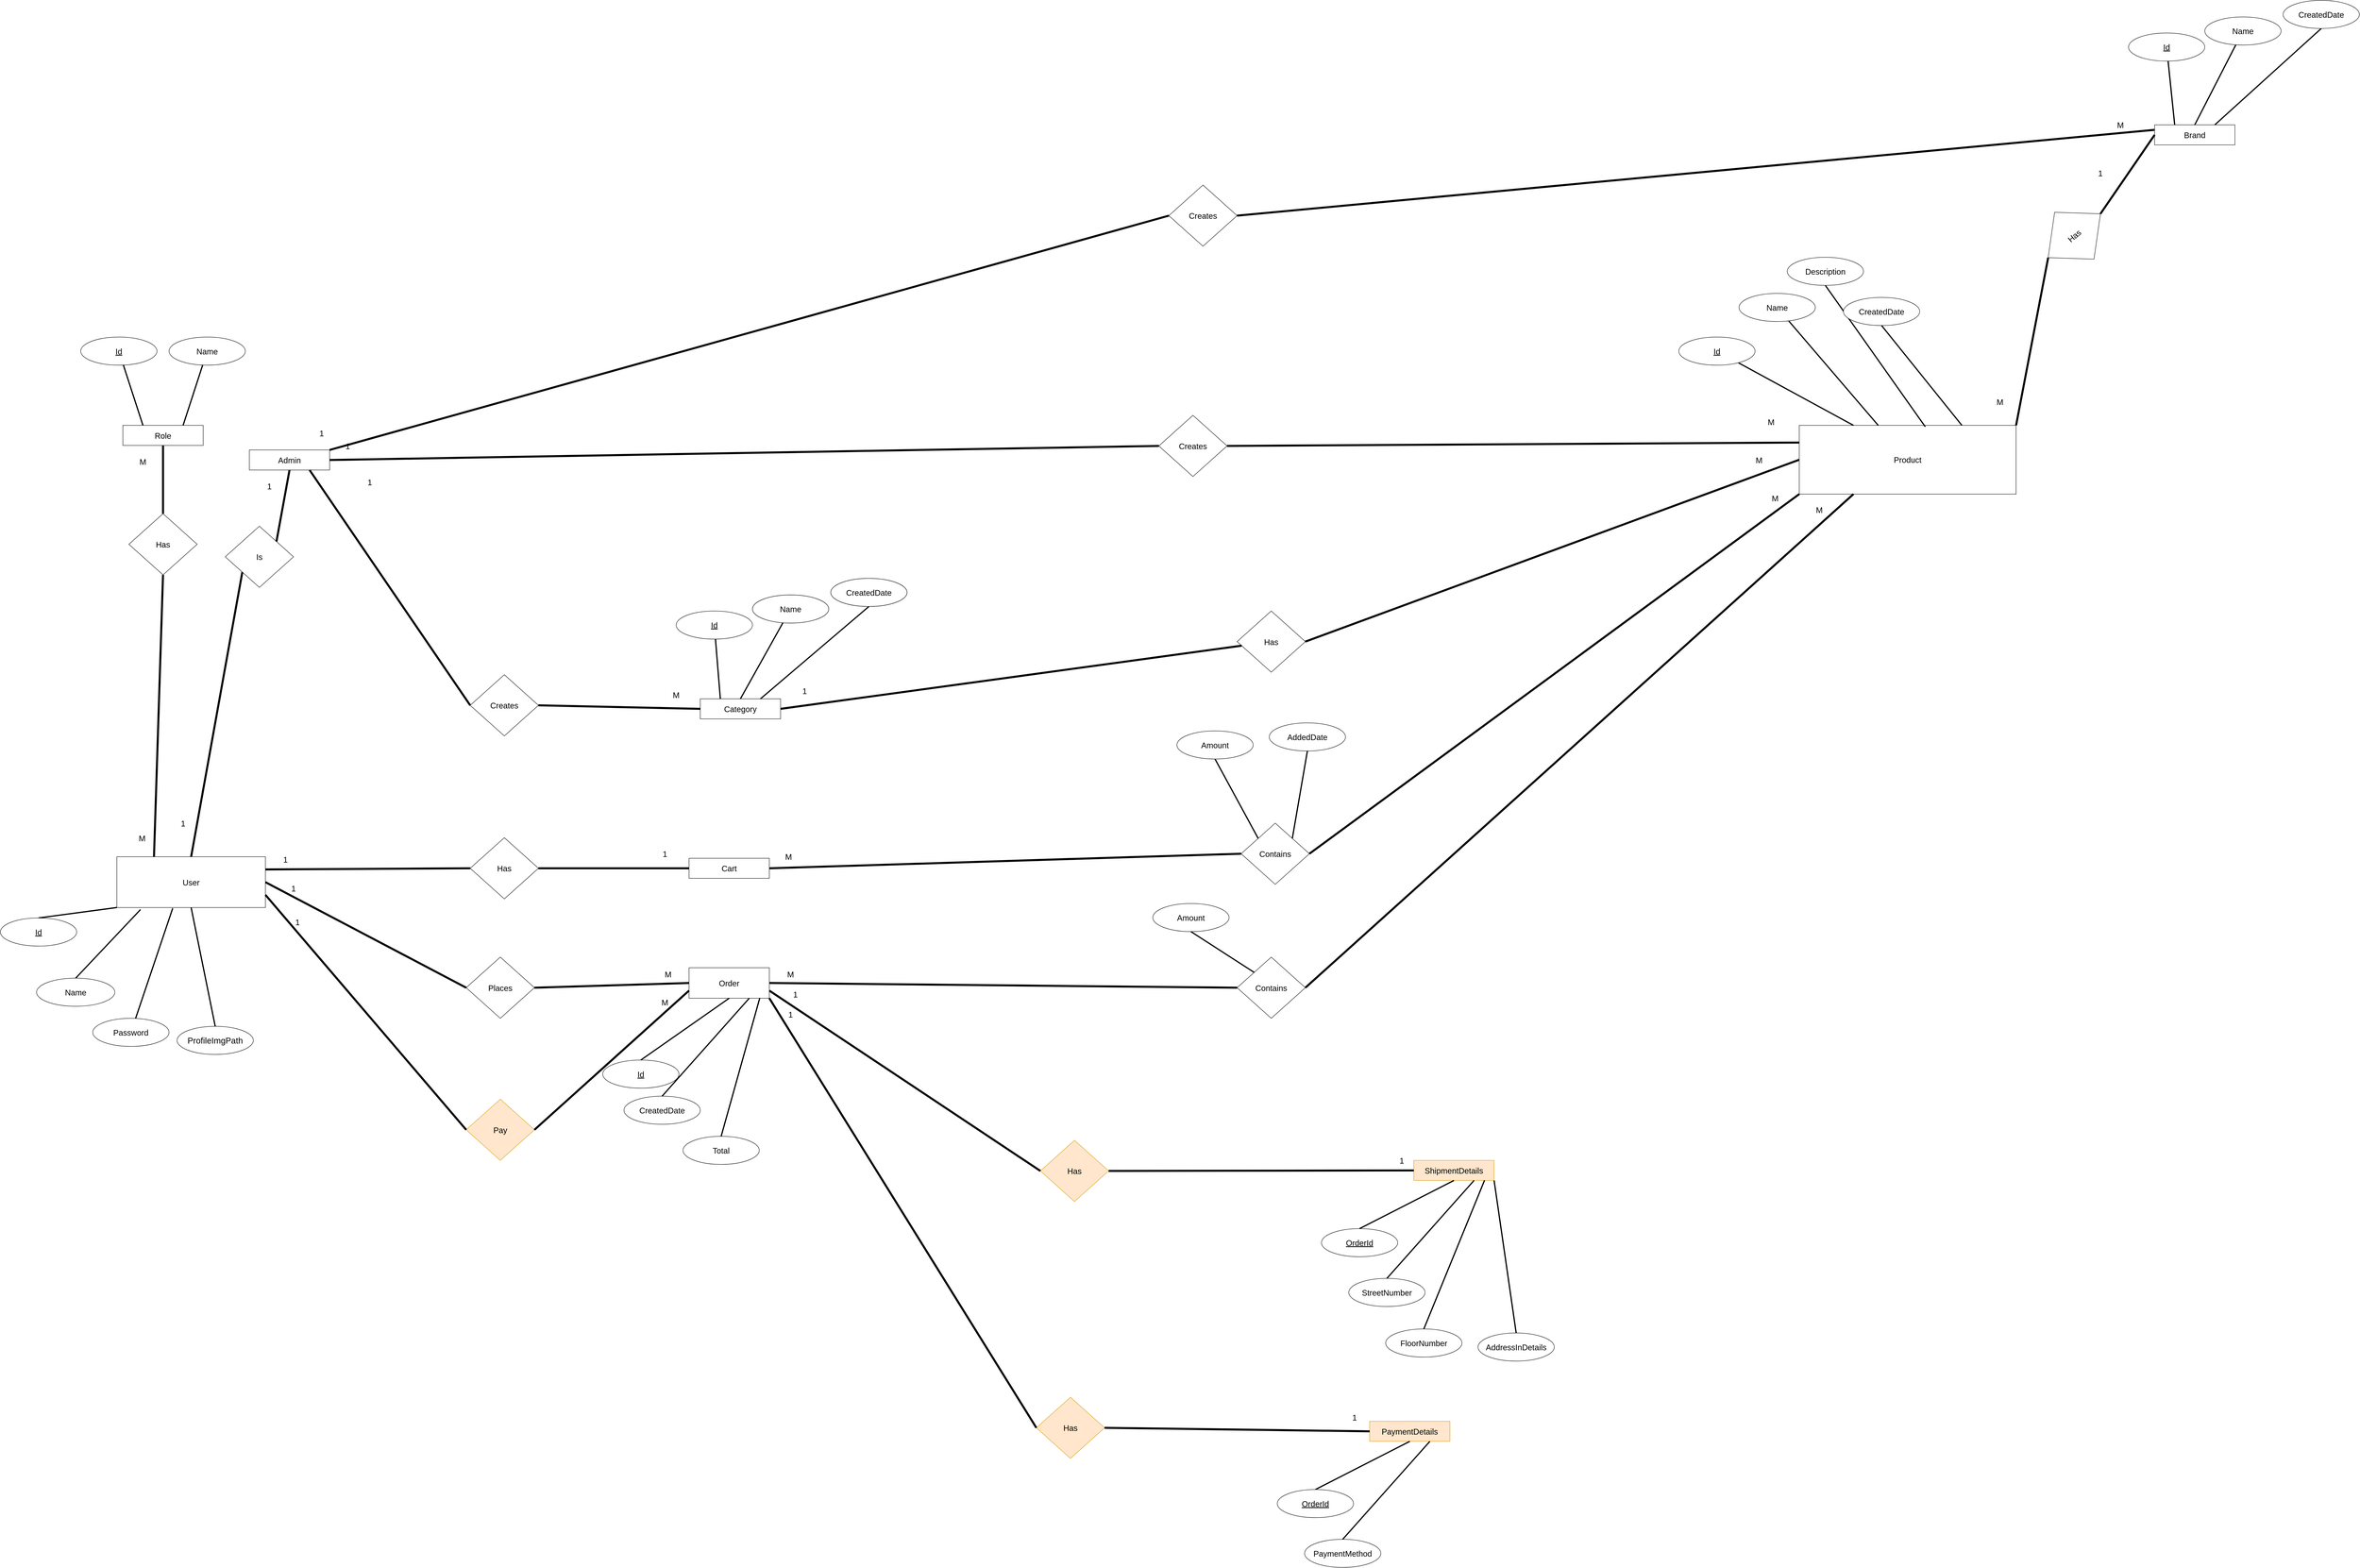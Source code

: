 <mxfile version="13.9.9" type="device"><diagram id="UDBkBqrjmUIgVcKz_B-Y" name="Page-1"><mxGraphModel dx="6820" dy="5120" grid="1" gridSize="10" guides="1" tooltips="1" connect="1" arrows="1" fold="1" page="1" pageScale="1" pageWidth="850" pageHeight="1100" math="0" shadow="0"><root><mxCell id="0"/><mxCell id="1" parent="0"/><mxCell id="irc_2cQkjBMFghlTRy_R-145" style="edgeStyle=none;rounded=0;orthogonalLoop=1;jettySize=auto;html=1;exitX=0;exitY=1;exitDx=0;exitDy=0;entryX=0.5;entryY=0;entryDx=0;entryDy=0;endArrow=none;endFill=0;strokeWidth=3;fontSize=9;" parent="1" source="irc_2cQkjBMFghlTRy_R-1" target="irc_2cQkjBMFghlTRy_R-132" edge="1"><mxGeometry relative="1" as="geometry"/></mxCell><mxCell id="irc_2cQkjBMFghlTRy_R-1" value="&lt;font style=&quot;font-size: 20px&quot;&gt;User&lt;/font&gt;" style="rounded=0;whiteSpace=wrap;html=1;" parent="1" vertex="1"><mxGeometry x="-1000" y="573.5" width="370" height="126.5" as="geometry"/></mxCell><mxCell id="irc_2cQkjBMFghlTRy_R-46" style="edgeStyle=none;rounded=0;orthogonalLoop=1;jettySize=auto;html=1;entryX=0.5;entryY=0;entryDx=0;entryDy=0;endArrow=none;endFill=0;strokeWidth=5;" parent="1" source="irc_2cQkjBMFghlTRy_R-12" target="irc_2cQkjBMFghlTRy_R-45" edge="1"><mxGeometry relative="1" as="geometry"/></mxCell><mxCell id="irc_2cQkjBMFghlTRy_R-12" value="&lt;font style=&quot;font-size: 20px&quot;&gt;Role&lt;/font&gt;" style="rounded=0;whiteSpace=wrap;html=1;" parent="1" vertex="1"><mxGeometry x="-985" y="-501.25" width="200" height="50" as="geometry"/></mxCell><mxCell id="irc_2cQkjBMFghlTRy_R-47" style="edgeStyle=none;rounded=0;orthogonalLoop=1;jettySize=auto;html=1;exitX=0.5;exitY=1;exitDx=0;exitDy=0;entryX=0.25;entryY=0;entryDx=0;entryDy=0;endArrow=none;endFill=0;strokeWidth=5;" parent="1" source="irc_2cQkjBMFghlTRy_R-45" target="irc_2cQkjBMFghlTRy_R-1" edge="1"><mxGeometry relative="1" as="geometry"><mxPoint x="-887" y="-127.5" as="sourcePoint"/></mxGeometry></mxCell><mxCell id="irc_2cQkjBMFghlTRy_R-45" value="&lt;font style=&quot;font-size: 20px&quot;&gt;Has&lt;/font&gt;" style="rhombus;whiteSpace=wrap;html=1;" parent="1" vertex="1"><mxGeometry x="-970" y="-281.25" width="170" height="152.5" as="geometry"/></mxCell><mxCell id="irc_2cQkjBMFghlTRy_R-50" value="&lt;font style=&quot;font-size: 20px&quot;&gt;M&lt;/font&gt;" style="text;html=1;strokeColor=none;fillColor=none;align=center;verticalAlign=middle;whiteSpace=wrap;rounded=0;" parent="1" vertex="1"><mxGeometry x="-957" y="517" width="40" height="20" as="geometry"/></mxCell><mxCell id="irc_2cQkjBMFghlTRy_R-51" value="&lt;font style=&quot;font-size: 20px&quot;&gt;M&lt;/font&gt;" style="text;html=1;strokeColor=none;fillColor=none;align=center;verticalAlign=middle;whiteSpace=wrap;rounded=0;" parent="1" vertex="1"><mxGeometry x="-955" y="-421.25" width="40" height="20" as="geometry"/></mxCell><mxCell id="irc_2cQkjBMFghlTRy_R-94" style="edgeStyle=none;rounded=0;orthogonalLoop=1;jettySize=auto;html=1;exitX=0;exitY=1;exitDx=0;exitDy=0;entryX=1;entryY=0;entryDx=0;entryDy=0;endArrow=none;endFill=0;strokeWidth=3;fontSize=9;" parent="1" edge="1"><mxGeometry relative="1" as="geometry"><mxPoint x="-255.5" y="-291.625" as="targetPoint"/></mxGeometry></mxCell><mxCell id="irc_2cQkjBMFghlTRy_R-114" style="edgeStyle=none;rounded=0;orthogonalLoop=1;jettySize=auto;html=1;entryX=0.25;entryY=0;entryDx=0;entryDy=0;endArrow=none;endFill=0;strokeWidth=3;fontSize=9;" parent="1" edge="1"><mxGeometry relative="1" as="geometry"><mxPoint x="1017.333" y="-450.011" as="sourcePoint"/></mxGeometry></mxCell><mxCell id="irc_2cQkjBMFghlTRy_R-131" style="edgeStyle=none;rounded=0;orthogonalLoop=1;jettySize=auto;html=1;entryX=0.25;entryY=0;entryDx=0;entryDy=0;endArrow=none;endFill=0;strokeWidth=3;fontSize=9;" parent="1" source="irc_2cQkjBMFghlTRy_R-127" target="irc_2cQkjBMFghlTRy_R-12" edge="1"><mxGeometry relative="1" as="geometry"/></mxCell><mxCell id="irc_2cQkjBMFghlTRy_R-127" value="&lt;font style=&quot;font-size: 20px&quot;&gt;&lt;u&gt;Id&lt;/u&gt;&lt;/font&gt;" style="ellipse;whiteSpace=wrap;html=1;" parent="1" vertex="1"><mxGeometry x="-1090" y="-721.25" width="190" height="70" as="geometry"/></mxCell><mxCell id="irc_2cQkjBMFghlTRy_R-129" style="edgeStyle=none;rounded=0;orthogonalLoop=1;jettySize=auto;html=1;entryX=0.75;entryY=0;entryDx=0;entryDy=0;endArrow=none;endFill=0;strokeWidth=3;fontSize=9;" parent="1" source="irc_2cQkjBMFghlTRy_R-128" target="irc_2cQkjBMFghlTRy_R-12" edge="1"><mxGeometry relative="1" as="geometry"/></mxCell><mxCell id="irc_2cQkjBMFghlTRy_R-128" value="&lt;font style=&quot;font-size: 20px&quot;&gt;Name&lt;/font&gt;" style="ellipse;whiteSpace=wrap;html=1;" parent="1" vertex="1"><mxGeometry x="-870" y="-721.25" width="190" height="70" as="geometry"/></mxCell><mxCell id="irc_2cQkjBMFghlTRy_R-132" value="&lt;font style=&quot;font-size: 20px&quot;&gt;&lt;u&gt;Id&lt;/u&gt;&lt;/font&gt;" style="ellipse;whiteSpace=wrap;html=1;" parent="1" vertex="1"><mxGeometry x="-1290" y="726" width="190" height="70" as="geometry"/></mxCell><mxCell id="irc_2cQkjBMFghlTRy_R-147" style="edgeStyle=none;rounded=0;orthogonalLoop=1;jettySize=auto;html=1;exitX=0.5;exitY=0;exitDx=0;exitDy=0;entryX=0.159;entryY=1.041;entryDx=0;entryDy=0;entryPerimeter=0;endArrow=none;endFill=0;strokeWidth=3;fontSize=9;" parent="1" source="irc_2cQkjBMFghlTRy_R-134" target="irc_2cQkjBMFghlTRy_R-1" edge="1"><mxGeometry relative="1" as="geometry"/></mxCell><mxCell id="irc_2cQkjBMFghlTRy_R-134" value="&lt;font style=&quot;font-size: 20px&quot;&gt;Name&lt;/font&gt;" style="ellipse;whiteSpace=wrap;html=1;" parent="1" vertex="1"><mxGeometry x="-1200" y="876" width="195" height="70" as="geometry"/></mxCell><mxCell id="irc_2cQkjBMFghlTRy_R-148" style="edgeStyle=none;rounded=0;orthogonalLoop=1;jettySize=auto;html=1;entryX=0.376;entryY=1.015;entryDx=0;entryDy=0;endArrow=none;endFill=0;strokeWidth=3;fontSize=9;entryPerimeter=0;" parent="1" source="irc_2cQkjBMFghlTRy_R-136" target="irc_2cQkjBMFghlTRy_R-1" edge="1"><mxGeometry relative="1" as="geometry"/></mxCell><mxCell id="irc_2cQkjBMFghlTRy_R-136" value="&lt;font style=&quot;font-size: 20px&quot;&gt;Password&lt;/font&gt;" style="ellipse;whiteSpace=wrap;html=1;" parent="1" vertex="1"><mxGeometry x="-1060" y="976" width="190" height="70" as="geometry"/></mxCell><mxCell id="I-hVFSmxzX3WMvEzyK-X-13" value="&lt;span style=&quot;font-size: 21px ; text-align: left&quot;&gt;ProfileImgPath&lt;/span&gt;" style="ellipse;whiteSpace=wrap;html=1;" parent="1" vertex="1"><mxGeometry x="-850" y="996" width="190" height="70" as="geometry"/></mxCell><mxCell id="I-hVFSmxzX3WMvEzyK-X-14" style="edgeStyle=none;rounded=0;orthogonalLoop=1;jettySize=auto;html=1;entryX=0.5;entryY=1;entryDx=0;entryDy=0;endArrow=none;endFill=0;strokeWidth=3;fontSize=9;exitX=0.5;exitY=0;exitDx=0;exitDy=0;" parent="1" source="I-hVFSmxzX3WMvEzyK-X-13" target="irc_2cQkjBMFghlTRy_R-1" edge="1"><mxGeometry relative="1" as="geometry"><mxPoint x="-945.584" y="986.172" as="sourcePoint"/><mxPoint x="-849.8" y="634.25" as="targetPoint"/></mxGeometry></mxCell><mxCell id="Phr1M9d814gcNrOAGf3G-1" value="&lt;font style=&quot;font-size: 20px&quot;&gt;Product&lt;/font&gt;" style="rounded=0;whiteSpace=wrap;html=1;" parent="1" vertex="1"><mxGeometry x="3190" y="-501.25" width="540" height="171.25" as="geometry"/></mxCell><mxCell id="Phr1M9d814gcNrOAGf3G-2" style="edgeStyle=none;rounded=0;orthogonalLoop=1;jettySize=auto;html=1;entryX=0.25;entryY=0;entryDx=0;entryDy=0;endArrow=none;endFill=0;strokeWidth=3;fontSize=9;" parent="1" source="Phr1M9d814gcNrOAGf3G-3" target="Phr1M9d814gcNrOAGf3G-1" edge="1"><mxGeometry relative="1" as="geometry"/></mxCell><mxCell id="Phr1M9d814gcNrOAGf3G-3" value="&lt;font style=&quot;font-size: 20px&quot;&gt;&lt;u&gt;Id&lt;/u&gt;&lt;/font&gt;" style="ellipse;whiteSpace=wrap;html=1;" parent="1" vertex="1"><mxGeometry x="2890" y="-721.25" width="190" height="70" as="geometry"/></mxCell><mxCell id="Phr1M9d814gcNrOAGf3G-7" value="&lt;font style=&quot;font-size: 20px&quot;&gt;Category&lt;/font&gt;" style="rounded=0;whiteSpace=wrap;html=1;" parent="1" vertex="1"><mxGeometry x="453" y="180" width="200" height="50" as="geometry"/></mxCell><mxCell id="Phr1M9d814gcNrOAGf3G-8" value="&lt;font style=&quot;font-size: 20px&quot;&gt;&lt;u&gt;Id&lt;/u&gt;&lt;/font&gt;" style="ellipse;whiteSpace=wrap;html=1;" parent="1" vertex="1"><mxGeometry x="393" y="-38.75" width="190" height="70" as="geometry"/></mxCell><mxCell id="Phr1M9d814gcNrOAGf3G-9" style="edgeStyle=none;rounded=0;orthogonalLoop=1;jettySize=auto;html=1;entryX=0.25;entryY=0;entryDx=0;entryDy=0;endArrow=none;endFill=0;strokeWidth=3;fontSize=9;" parent="1" source="Phr1M9d814gcNrOAGf3G-8" target="Phr1M9d814gcNrOAGf3G-7" edge="1"><mxGeometry relative="1" as="geometry"/></mxCell><mxCell id="Phr1M9d814gcNrOAGf3G-11" value="&lt;font style=&quot;font-size: 20px&quot;&gt;1&lt;/font&gt;" style="text;html=1;strokeColor=none;fillColor=none;align=center;verticalAlign=middle;whiteSpace=wrap;rounded=0;" parent="1" vertex="1"><mxGeometry x="693" y="150" width="40" height="20" as="geometry"/></mxCell><mxCell id="Phr1M9d814gcNrOAGf3G-12" value="&lt;font style=&quot;font-size: 20px&quot;&gt;Name&lt;/font&gt;" style="ellipse;whiteSpace=wrap;html=1;" parent="1" vertex="1"><mxGeometry x="583" y="-78.75" width="190" height="70" as="geometry"/></mxCell><mxCell id="Phr1M9d814gcNrOAGf3G-13" style="edgeStyle=none;rounded=0;orthogonalLoop=1;jettySize=auto;html=1;entryX=0.5;entryY=0;entryDx=0;entryDy=0;endArrow=none;endFill=0;strokeWidth=3;fontSize=9;" parent="1" source="Phr1M9d814gcNrOAGf3G-12" target="Phr1M9d814gcNrOAGf3G-7" edge="1"><mxGeometry relative="1" as="geometry"><mxPoint x="618" y="141.25" as="targetPoint"/></mxGeometry></mxCell><mxCell id="Phr1M9d814gcNrOAGf3G-15" value="&lt;font style=&quot;font-size: 20px&quot;&gt;Name&lt;/font&gt;" style="ellipse;whiteSpace=wrap;html=1;" parent="1" vertex="1"><mxGeometry x="3040" y="-830" width="190" height="70" as="geometry"/></mxCell><mxCell id="Phr1M9d814gcNrOAGf3G-16" style="edgeStyle=none;rounded=0;orthogonalLoop=1;jettySize=auto;html=1;endArrow=none;endFill=0;strokeWidth=3;fontSize=9;" parent="1" source="Phr1M9d814gcNrOAGf3G-15" target="Phr1M9d814gcNrOAGf3G-1" edge="1"><mxGeometry relative="1" as="geometry"><mxPoint x="3260" y="-561.25" as="targetPoint"/></mxGeometry></mxCell><mxCell id="Phr1M9d814gcNrOAGf3G-17" value="&lt;font style=&quot;font-size: 20px&quot;&gt;Description&lt;/font&gt;" style="ellipse;whiteSpace=wrap;html=1;" parent="1" vertex="1"><mxGeometry x="3160" y="-920" width="190" height="70" as="geometry"/></mxCell><mxCell id="Phr1M9d814gcNrOAGf3G-18" style="edgeStyle=none;rounded=0;orthogonalLoop=1;jettySize=auto;html=1;endArrow=none;endFill=0;strokeWidth=3;fontSize=9;exitX=0.5;exitY=1;exitDx=0;exitDy=0;entryX=0.581;entryY=0.02;entryDx=0;entryDy=0;entryPerimeter=0;" parent="1" source="Phr1M9d814gcNrOAGf3G-17" target="Phr1M9d814gcNrOAGf3G-1" edge="1"><mxGeometry relative="1" as="geometry"><mxPoint x="3161.659" y="-750.542" as="sourcePoint"/><mxPoint x="3282.903" y="-500" as="targetPoint"/></mxGeometry></mxCell><mxCell id="Phr1M9d814gcNrOAGf3G-20" value="&lt;font style=&quot;font-size: 20px&quot;&gt;Admin&lt;/font&gt;" style="rounded=0;whiteSpace=wrap;html=1;" parent="1" vertex="1"><mxGeometry x="-670" y="-440" width="200" height="50" as="geometry"/></mxCell><mxCell id="Phr1M9d814gcNrOAGf3G-21" value="&lt;font style=&quot;font-size: 20px&quot;&gt;Is&lt;/font&gt;" style="rhombus;whiteSpace=wrap;html=1;" parent="1" vertex="1"><mxGeometry x="-730" y="-250" width="170" height="152.5" as="geometry"/></mxCell><mxCell id="Phr1M9d814gcNrOAGf3G-22" style="edgeStyle=none;rounded=0;orthogonalLoop=1;jettySize=auto;html=1;exitX=0;exitY=1;exitDx=0;exitDy=0;entryX=0.5;entryY=0;entryDx=0;entryDy=0;endArrow=none;endFill=0;strokeWidth=5;" parent="1" source="Phr1M9d814gcNrOAGf3G-21" target="irc_2cQkjBMFghlTRy_R-1" edge="1"><mxGeometry relative="1" as="geometry"><mxPoint x="-760" y="-150" as="sourcePoint"/><mxPoint x="-760" y="26.25" as="targetPoint"/></mxGeometry></mxCell><mxCell id="Phr1M9d814gcNrOAGf3G-23" style="edgeStyle=none;rounded=0;orthogonalLoop=1;jettySize=auto;html=1;exitX=0.5;exitY=1;exitDx=0;exitDy=0;entryX=1;entryY=0;entryDx=0;entryDy=0;endArrow=none;endFill=0;strokeWidth=5;" parent="1" source="Phr1M9d814gcNrOAGf3G-20" target="Phr1M9d814gcNrOAGf3G-21" edge="1"><mxGeometry relative="1" as="geometry"><mxPoint x="-277.5" y="-280.625" as="sourcePoint"/><mxPoint x="-425" y="-97.5" as="targetPoint"/></mxGeometry></mxCell><mxCell id="Phr1M9d814gcNrOAGf3G-24" value="&lt;font style=&quot;font-size: 20px&quot;&gt;1&lt;/font&gt;" style="text;html=1;strokeColor=none;fillColor=none;align=center;verticalAlign=middle;whiteSpace=wrap;rounded=0;" parent="1" vertex="1"><mxGeometry x="-855" y="480" width="40" height="20" as="geometry"/></mxCell><mxCell id="Phr1M9d814gcNrOAGf3G-25" value="&lt;font style=&quot;font-size: 20px&quot;&gt;1&lt;/font&gt;" style="text;html=1;strokeColor=none;fillColor=none;align=center;verticalAlign=middle;whiteSpace=wrap;rounded=0;" parent="1" vertex="1"><mxGeometry x="-640" y="-360" width="40" height="20" as="geometry"/></mxCell><mxCell id="Phr1M9d814gcNrOAGf3G-27" value="&lt;font style=&quot;font-size: 20px&quot;&gt;Creates&lt;/font&gt;" style="rhombus;whiteSpace=wrap;html=1;" parent="1" vertex="1"><mxGeometry x="1595" y="-526.25" width="170" height="152.5" as="geometry"/></mxCell><mxCell id="Phr1M9d814gcNrOAGf3G-28" style="edgeStyle=none;rounded=0;orthogonalLoop=1;jettySize=auto;html=1;exitX=0;exitY=0.5;exitDx=0;exitDy=0;entryX=1;entryY=0.5;entryDx=0;entryDy=0;endArrow=none;endFill=0;strokeWidth=5;" parent="1" source="Phr1M9d814gcNrOAGf3G-27" target="Phr1M9d814gcNrOAGf3G-20" edge="1"><mxGeometry relative="1" as="geometry"><mxPoint x="35" y="-240" as="sourcePoint"/><mxPoint x="-300" y="-240" as="targetPoint"/></mxGeometry></mxCell><mxCell id="Phr1M9d814gcNrOAGf3G-30" style="edgeStyle=none;rounded=0;orthogonalLoop=1;jettySize=auto;html=1;exitX=0;exitY=0.25;exitDx=0;exitDy=0;entryX=1;entryY=0.5;entryDx=0;entryDy=0;endArrow=none;endFill=0;strokeWidth=5;" parent="1" source="Phr1M9d814gcNrOAGf3G-1" target="Phr1M9d814gcNrOAGf3G-27" edge="1"><mxGeometry relative="1" as="geometry"><mxPoint x="419" y="-348.75" as="sourcePoint"/><mxPoint x="114" y="-415" as="targetPoint"/></mxGeometry></mxCell><mxCell id="Phr1M9d814gcNrOAGf3G-31" value="&lt;font style=&quot;font-size: 20px&quot;&gt;1&lt;/font&gt;" style="text;html=1;strokeColor=none;fillColor=none;align=center;verticalAlign=middle;whiteSpace=wrap;rounded=0;" parent="1" vertex="1"><mxGeometry x="-445" y="-460" width="40" height="20" as="geometry"/></mxCell><mxCell id="Phr1M9d814gcNrOAGf3G-32" value="&lt;font style=&quot;font-size: 20px&quot;&gt;M&lt;/font&gt;" style="text;html=1;strokeColor=none;fillColor=none;align=center;verticalAlign=middle;whiteSpace=wrap;rounded=0;" parent="1" vertex="1"><mxGeometry x="3100" y="-520" width="40" height="20" as="geometry"/></mxCell><mxCell id="Phr1M9d814gcNrOAGf3G-34" value="&lt;font style=&quot;font-size: 20px&quot;&gt;CreatedDate&lt;/font&gt;" style="ellipse;whiteSpace=wrap;html=1;" parent="1" vertex="1"><mxGeometry x="3300" y="-820" width="190" height="70" as="geometry"/></mxCell><mxCell id="Phr1M9d814gcNrOAGf3G-35" style="edgeStyle=none;rounded=0;orthogonalLoop=1;jettySize=auto;html=1;endArrow=none;endFill=0;strokeWidth=3;fontSize=9;exitX=0.5;exitY=1;exitDx=0;exitDy=0;entryX=0.75;entryY=0;entryDx=0;entryDy=0;" parent="1" source="Phr1M9d814gcNrOAGf3G-34" target="Phr1M9d814gcNrOAGf3G-1" edge="1"><mxGeometry relative="1" as="geometry"><mxPoint x="3265" y="-840" as="sourcePoint"/><mxPoint x="3316.2" y="-490.25" as="targetPoint"/></mxGeometry></mxCell><mxCell id="Phr1M9d814gcNrOAGf3G-36" value="&lt;font style=&quot;font-size: 20px&quot;&gt;Creates&lt;/font&gt;" style="rhombus;whiteSpace=wrap;html=1;" parent="1" vertex="1"><mxGeometry x="-120" y="120" width="170" height="152.5" as="geometry"/></mxCell><mxCell id="Phr1M9d814gcNrOAGf3G-38" style="edgeStyle=none;rounded=0;orthogonalLoop=1;jettySize=auto;html=1;entryX=0.75;entryY=1;entryDx=0;entryDy=0;endArrow=none;endFill=0;strokeWidth=5;exitX=0;exitY=0.5;exitDx=0;exitDy=0;" parent="1" source="Phr1M9d814gcNrOAGf3G-36" target="Phr1M9d814gcNrOAGf3G-20" edge="1"><mxGeometry relative="1" as="geometry"><mxPoint x="250" y="-140" as="sourcePoint"/><mxPoint x="-150" y="-120" as="targetPoint"/></mxGeometry></mxCell><mxCell id="Phr1M9d814gcNrOAGf3G-39" value="&lt;font style=&quot;font-size: 20px&quot;&gt;1&lt;/font&gt;" style="text;html=1;strokeColor=none;fillColor=none;align=center;verticalAlign=middle;whiteSpace=wrap;rounded=0;" parent="1" vertex="1"><mxGeometry x="-390" y="-370" width="40" height="20" as="geometry"/></mxCell><mxCell id="Phr1M9d814gcNrOAGf3G-42" value="&lt;font style=&quot;font-size: 20px&quot;&gt;CreatedDate&lt;/font&gt;" style="ellipse;whiteSpace=wrap;html=1;" parent="1" vertex="1"><mxGeometry x="778" y="-120" width="190" height="70" as="geometry"/></mxCell><mxCell id="Phr1M9d814gcNrOAGf3G-43" style="edgeStyle=none;rounded=0;orthogonalLoop=1;jettySize=auto;html=1;endArrow=none;endFill=0;strokeWidth=3;fontSize=9;exitX=0.5;exitY=1;exitDx=0;exitDy=0;entryX=0.75;entryY=0;entryDx=0;entryDy=0;" parent="1" source="Phr1M9d814gcNrOAGf3G-42" target="Phr1M9d814gcNrOAGf3G-7" edge="1"><mxGeometry relative="1" as="geometry"><mxPoint x="743" y="-140" as="sourcePoint"/><mxPoint x="583" y="170" as="targetPoint"/></mxGeometry></mxCell><mxCell id="qVvptq75XLUwZWiVyQpP-3" value="&lt;font style=&quot;font-size: 20px&quot;&gt;CreatedDate&lt;/font&gt;" style="ellipse;whiteSpace=wrap;html=1;" parent="1" vertex="1"><mxGeometry x="778" y="-120" width="190" height="70" as="geometry"/></mxCell><mxCell id="qVvptq75XLUwZWiVyQpP-4" value="&lt;font style=&quot;font-size: 20px&quot;&gt;Name&lt;/font&gt;" style="ellipse;whiteSpace=wrap;html=1;" parent="1" vertex="1"><mxGeometry x="583" y="-78.75" width="190" height="70" as="geometry"/></mxCell><mxCell id="qVvptq75XLUwZWiVyQpP-11" value="&lt;font style=&quot;font-size: 20px&quot;&gt;Brand&lt;/font&gt;" style="rounded=0;whiteSpace=wrap;html=1;" parent="1" vertex="1"><mxGeometry x="4075" y="-1250" width="200" height="50" as="geometry"/></mxCell><mxCell id="qVvptq75XLUwZWiVyQpP-12" style="edgeStyle=none;rounded=0;orthogonalLoop=1;jettySize=auto;html=1;endArrow=none;endFill=0;strokeWidth=3;fontSize=9;exitX=0.5;exitY=1;exitDx=0;exitDy=0;entryX=0.75;entryY=0;entryDx=0;entryDy=0;" parent="1" edge="1"><mxGeometry relative="1" as="geometry"><mxPoint x="4490" y="-1490" as="sourcePoint"/><mxPoint x="4225" y="-1250" as="targetPoint"/></mxGeometry></mxCell><mxCell id="qVvptq75XLUwZWiVyQpP-13" style="edgeStyle=none;rounded=0;orthogonalLoop=1;jettySize=auto;html=1;entryX=0.5;entryY=0;entryDx=0;entryDy=0;endArrow=none;endFill=0;strokeWidth=3;fontSize=9;" parent="1" edge="1"><mxGeometry relative="1" as="geometry"><mxPoint x="4175" y="-1250" as="targetPoint"/><mxPoint x="4277.217" y="-1449.369" as="sourcePoint"/></mxGeometry></mxCell><mxCell id="qVvptq75XLUwZWiVyQpP-14" style="edgeStyle=none;rounded=0;orthogonalLoop=1;jettySize=auto;html=1;entryX=0.25;entryY=0;entryDx=0;entryDy=0;endArrow=none;endFill=0;strokeWidth=3;fontSize=9;" parent="1" source="qVvptq75XLUwZWiVyQpP-15" edge="1"><mxGeometry relative="1" as="geometry"><mxPoint x="4125" y="-1250" as="targetPoint"/></mxGeometry></mxCell><mxCell id="qVvptq75XLUwZWiVyQpP-15" value="&lt;font style=&quot;font-size: 20px&quot;&gt;&lt;u&gt;Id&lt;/u&gt;&lt;/font&gt;" style="ellipse;whiteSpace=wrap;html=1;" parent="1" vertex="1"><mxGeometry x="4010" y="-1478.75" width="190" height="70" as="geometry"/></mxCell><mxCell id="qVvptq75XLUwZWiVyQpP-16" value="&lt;font style=&quot;font-size: 20px&quot;&gt;Name&lt;/font&gt;" style="ellipse;whiteSpace=wrap;html=1;" parent="1" vertex="1"><mxGeometry x="4200" y="-1518.75" width="190" height="70" as="geometry"/></mxCell><mxCell id="qVvptq75XLUwZWiVyQpP-17" value="&lt;font style=&quot;font-size: 20px&quot;&gt;CreatedDate&lt;/font&gt;" style="ellipse;whiteSpace=wrap;html=1;" parent="1" vertex="1"><mxGeometry x="4395" y="-1560" width="190" height="70" as="geometry"/></mxCell><mxCell id="qVvptq75XLUwZWiVyQpP-20" value="&lt;font style=&quot;font-size: 20px&quot;&gt;Has&lt;/font&gt;" style="rhombus;whiteSpace=wrap;html=1;rotation=-40;" parent="1" vertex="1"><mxGeometry x="3790" y="-1050" width="170" height="152.5" as="geometry"/></mxCell><mxCell id="qVvptq75XLUwZWiVyQpP-21" style="edgeStyle=none;rounded=0;orthogonalLoop=1;jettySize=auto;html=1;endArrow=none;endFill=0;strokeWidth=5;entryX=1;entryY=0.5;entryDx=0;entryDy=0;exitX=0;exitY=0.5;exitDx=0;exitDy=0;" parent="1" source="qVvptq75XLUwZWiVyQpP-11" target="qVvptq75XLUwZWiVyQpP-20" edge="1"><mxGeometry relative="1" as="geometry"><mxPoint x="4040" y="-1080" as="sourcePoint"/><mxPoint x="3865" y="-1017.5" as="targetPoint"/></mxGeometry></mxCell><mxCell id="qVvptq75XLUwZWiVyQpP-22" style="edgeStyle=none;rounded=0;orthogonalLoop=1;jettySize=auto;html=1;endArrow=none;endFill=0;strokeWidth=5;entryX=1;entryY=0;entryDx=0;entryDy=0;exitX=0;exitY=0.5;exitDx=0;exitDy=0;" parent="1" source="qVvptq75XLUwZWiVyQpP-20" target="Phr1M9d814gcNrOAGf3G-1" edge="1"><mxGeometry relative="1" as="geometry"><mxPoint x="3735" y="-830" as="sourcePoint"/><mxPoint x="3600" y="-678.75" as="targetPoint"/></mxGeometry></mxCell><mxCell id="qVvptq75XLUwZWiVyQpP-23" value="&lt;font style=&quot;font-size: 20px&quot;&gt;1&lt;/font&gt;" style="text;html=1;strokeColor=none;fillColor=none;align=center;verticalAlign=middle;whiteSpace=wrap;rounded=0;" parent="1" vertex="1"><mxGeometry x="3920" y="-1140" width="40" height="20" as="geometry"/></mxCell><mxCell id="qVvptq75XLUwZWiVyQpP-24" value="&lt;font style=&quot;font-size: 20px&quot;&gt;M&lt;/font&gt;" style="text;html=1;strokeColor=none;fillColor=none;align=center;verticalAlign=middle;whiteSpace=wrap;rounded=0;" parent="1" vertex="1"><mxGeometry x="3670" y="-570" width="40" height="20" as="geometry"/></mxCell><mxCell id="qVvptq75XLUwZWiVyQpP-25" value="&lt;font style=&quot;font-size: 20px&quot;&gt;Creates&lt;/font&gt;" style="rhombus;whiteSpace=wrap;html=1;" parent="1" vertex="1"><mxGeometry x="1620" y="-1100" width="170" height="152.5" as="geometry"/></mxCell><mxCell id="qVvptq75XLUwZWiVyQpP-26" style="edgeStyle=none;rounded=0;orthogonalLoop=1;jettySize=auto;html=1;exitX=0;exitY=0.5;exitDx=0;exitDy=0;entryX=1;entryY=0;entryDx=0;entryDy=0;endArrow=none;endFill=0;strokeWidth=5;" parent="1" source="qVvptq75XLUwZWiVyQpP-25" target="Phr1M9d814gcNrOAGf3G-20" edge="1"><mxGeometry relative="1" as="geometry"><mxPoint x="-195" y="-726.25" as="sourcePoint"/><mxPoint x="-425" y="-726.25" as="targetPoint"/></mxGeometry></mxCell><mxCell id="qVvptq75XLUwZWiVyQpP-27" style="edgeStyle=none;rounded=0;orthogonalLoop=1;jettySize=auto;html=1;exitX=0;exitY=0.25;exitDx=0;exitDy=0;entryX=1;entryY=0.5;entryDx=0;entryDy=0;endArrow=none;endFill=0;strokeWidth=5;" parent="1" source="qVvptq75XLUwZWiVyQpP-11" target="qVvptq75XLUwZWiVyQpP-25" edge="1"><mxGeometry relative="1" as="geometry"><mxPoint x="3750" y="-1180" as="sourcePoint"/><mxPoint x="3530" y="-1180" as="targetPoint"/></mxGeometry></mxCell><mxCell id="qVvptq75XLUwZWiVyQpP-28" value="&lt;font style=&quot;font-size: 20px&quot;&gt;1&lt;/font&gt;" style="text;html=1;strokeColor=none;fillColor=none;align=center;verticalAlign=middle;whiteSpace=wrap;rounded=0;" parent="1" vertex="1"><mxGeometry x="-510" y="-492.5" width="40" height="20" as="geometry"/></mxCell><mxCell id="qVvptq75XLUwZWiVyQpP-29" value="&lt;font style=&quot;font-size: 20px&quot;&gt;M&lt;/font&gt;" style="text;html=1;strokeColor=none;fillColor=none;align=center;verticalAlign=middle;whiteSpace=wrap;rounded=0;" parent="1" vertex="1"><mxGeometry x="3970" y="-1260" width="40" height="20" as="geometry"/></mxCell><mxCell id="MfP78yiDGSYMvAMF7wt0-19" value="&lt;font style=&quot;font-size: 20px&quot;&gt;Has&lt;/font&gt;" style="rhombus;whiteSpace=wrap;html=1;" parent="1" vertex="1"><mxGeometry x="-120" y="526" width="170" height="152.5" as="geometry"/></mxCell><mxCell id="MfP78yiDGSYMvAMF7wt0-20" value="&lt;font style=&quot;font-size: 20px&quot;&gt;Cart&lt;/font&gt;" style="rounded=0;whiteSpace=wrap;html=1;" parent="1" vertex="1"><mxGeometry x="425" y="577.25" width="200" height="50" as="geometry"/></mxCell><mxCell id="MfP78yiDGSYMvAMF7wt0-21" style="edgeStyle=none;rounded=0;orthogonalLoop=1;jettySize=auto;html=1;exitX=0;exitY=0.5;exitDx=0;exitDy=0;entryX=1;entryY=0.25;entryDx=0;entryDy=0;endArrow=none;endFill=0;strokeWidth=5;" parent="1" source="MfP78yiDGSYMvAMF7wt0-19" target="irc_2cQkjBMFghlTRy_R-1" edge="1"><mxGeometry relative="1" as="geometry"><mxPoint x="75" y="674.75" as="sourcePoint"/><mxPoint x="-530" y="678.5" as="targetPoint"/></mxGeometry></mxCell><mxCell id="MfP78yiDGSYMvAMF7wt0-22" style="edgeStyle=none;rounded=0;orthogonalLoop=1;jettySize=auto;html=1;exitX=0;exitY=0.5;exitDx=0;exitDy=0;entryX=1;entryY=0.5;entryDx=0;entryDy=0;endArrow=none;endFill=0;strokeWidth=5;" parent="1" source="MfP78yiDGSYMvAMF7wt0-20" target="MfP78yiDGSYMvAMF7wt0-19" edge="1"><mxGeometry relative="1" as="geometry"><mxPoint x="505" y="853.5" as="sourcePoint"/><mxPoint x="10" y="1033.25" as="targetPoint"/></mxGeometry></mxCell><mxCell id="MfP78yiDGSYMvAMF7wt0-23" value="&lt;font style=&quot;font-size: 20px&quot;&gt;1&lt;/font&gt;" style="text;html=1;strokeColor=none;fillColor=none;align=center;verticalAlign=middle;whiteSpace=wrap;rounded=0;" parent="1" vertex="1"><mxGeometry x="-600" y="570" width="40" height="20" as="geometry"/></mxCell><mxCell id="MfP78yiDGSYMvAMF7wt0-24" value="&lt;font style=&quot;font-size: 20px&quot;&gt;1&lt;/font&gt;" style="text;html=1;strokeColor=none;fillColor=none;align=center;verticalAlign=middle;whiteSpace=wrap;rounded=0;" parent="1" vertex="1"><mxGeometry x="345" y="556" width="40" height="20" as="geometry"/></mxCell><mxCell id="MfP78yiDGSYMvAMF7wt0-43" value="&lt;font style=&quot;font-size: 20px&quot;&gt;M&lt;/font&gt;" style="text;html=1;strokeColor=none;fillColor=none;align=center;verticalAlign=middle;whiteSpace=wrap;rounded=0;" parent="1" vertex="1"><mxGeometry x="3070" y="-425" width="40" height="20" as="geometry"/></mxCell><mxCell id="MfP78yiDGSYMvAMF7wt0-44" style="edgeStyle=none;rounded=0;orthogonalLoop=1;jettySize=auto;html=1;exitX=0;exitY=0.5;exitDx=0;exitDy=0;entryX=1;entryY=0.5;entryDx=0;entryDy=0;endArrow=none;endFill=0;strokeWidth=5;" parent="1" source="Phr1M9d814gcNrOAGf3G-7" target="Phr1M9d814gcNrOAGf3G-36" edge="1"><mxGeometry relative="1" as="geometry"><mxPoint x="373" y="280" as="sourcePoint"/><mxPoint x="-40" y="280" as="targetPoint"/></mxGeometry></mxCell><mxCell id="MfP78yiDGSYMvAMF7wt0-45" value="&lt;font style=&quot;font-size: 20px&quot;&gt;M&lt;/font&gt;" style="text;html=1;strokeColor=none;fillColor=none;align=center;verticalAlign=middle;whiteSpace=wrap;rounded=0;" parent="1" vertex="1"><mxGeometry x="373" y="160" width="40" height="20" as="geometry"/></mxCell><mxCell id="MfP78yiDGSYMvAMF7wt0-46" value="&lt;font style=&quot;font-size: 20px&quot;&gt;Has&lt;/font&gt;" style="rhombus;whiteSpace=wrap;html=1;" parent="1" vertex="1"><mxGeometry x="1790" y="-38.75" width="170" height="152.5" as="geometry"/></mxCell><mxCell id="MfP78yiDGSYMvAMF7wt0-47" style="edgeStyle=none;rounded=0;orthogonalLoop=1;jettySize=auto;html=1;entryX=1;entryY=0.5;entryDx=0;entryDy=0;endArrow=none;endFill=0;strokeWidth=5;" parent="1" source="MfP78yiDGSYMvAMF7wt0-46" target="Phr1M9d814gcNrOAGf3G-7" edge="1"><mxGeometry relative="1" as="geometry"><mxPoint x="1263" y="670" as="sourcePoint"/><mxPoint x="850" y="670" as="targetPoint"/></mxGeometry></mxCell><mxCell id="MfP78yiDGSYMvAMF7wt0-48" style="edgeStyle=none;rounded=0;orthogonalLoop=1;jettySize=auto;html=1;entryX=1;entryY=0.5;entryDx=0;entryDy=0;endArrow=none;endFill=0;strokeWidth=5;exitX=0;exitY=0.5;exitDx=0;exitDy=0;" parent="1" source="Phr1M9d814gcNrOAGf3G-1" target="MfP78yiDGSYMvAMF7wt0-46" edge="1"><mxGeometry relative="1" as="geometry"><mxPoint x="1760" y="-180" as="sourcePoint"/><mxPoint x="1760.0" y="416" as="targetPoint"/></mxGeometry></mxCell><mxCell id="MfP78yiDGSYMvAMF7wt0-50" value="&lt;font style=&quot;font-size: 20px&quot;&gt;Contains&lt;/font&gt;" style="rhombus;whiteSpace=wrap;html=1;" parent="1" vertex="1"><mxGeometry x="1800" y="489.75" width="170" height="152.5" as="geometry"/></mxCell><mxCell id="MfP78yiDGSYMvAMF7wt0-51" style="edgeStyle=none;rounded=0;orthogonalLoop=1;jettySize=auto;html=1;entryX=1;entryY=0.5;entryDx=0;entryDy=0;endArrow=none;endFill=0;strokeWidth=5;exitX=0;exitY=0.5;exitDx=0;exitDy=0;" parent="1" source="MfP78yiDGSYMvAMF7wt0-50" target="MfP78yiDGSYMvAMF7wt0-20" edge="1"><mxGeometry relative="1" as="geometry"><mxPoint x="1849.266" y="466.107" as="sourcePoint"/><mxPoint x="701.0" y="623.5" as="targetPoint"/></mxGeometry></mxCell><mxCell id="MfP78yiDGSYMvAMF7wt0-52" style="edgeStyle=none;rounded=0;orthogonalLoop=1;jettySize=auto;html=1;entryX=1;entryY=0.5;entryDx=0;entryDy=0;endArrow=none;endFill=0;strokeWidth=5;exitX=0;exitY=1;exitDx=0;exitDy=0;" parent="1" source="Phr1M9d814gcNrOAGf3G-1" target="MfP78yiDGSYMvAMF7wt0-50" edge="1"><mxGeometry relative="1" as="geometry"><mxPoint x="3410" y="-128.75" as="sourcePoint"/><mxPoint x="2180" y="360" as="targetPoint"/></mxGeometry></mxCell><mxCell id="MfP78yiDGSYMvAMF7wt0-54" value="&lt;font style=&quot;font-size: 20px&quot;&gt;M&lt;/font&gt;" style="text;html=1;strokeColor=none;fillColor=none;align=center;verticalAlign=middle;whiteSpace=wrap;rounded=0;" parent="1" vertex="1"><mxGeometry x="653" y="562.5" width="40" height="20" as="geometry"/></mxCell><mxCell id="MfP78yiDGSYMvAMF7wt0-55" value="&lt;font style=&quot;font-size: 20px&quot;&gt;M&lt;/font&gt;" style="text;html=1;strokeColor=none;fillColor=none;align=center;verticalAlign=middle;whiteSpace=wrap;rounded=0;" parent="1" vertex="1"><mxGeometry x="3110" y="-330" width="40" height="20" as="geometry"/></mxCell><mxCell id="MfP78yiDGSYMvAMF7wt0-57" value="&lt;font style=&quot;font-size: 20px&quot;&gt;Order&lt;/font&gt;" style="rounded=0;whiteSpace=wrap;html=1;" parent="1" vertex="1"><mxGeometry x="425" y="850" width="200" height="76" as="geometry"/></mxCell><mxCell id="MfP78yiDGSYMvAMF7wt0-58" value="&lt;font style=&quot;font-size: 20px&quot;&gt;Places&lt;/font&gt;" style="rhombus;whiteSpace=wrap;html=1;" parent="1" vertex="1"><mxGeometry x="-130" y="823.5" width="170" height="152.5" as="geometry"/></mxCell><mxCell id="MfP78yiDGSYMvAMF7wt0-59" style="edgeStyle=none;rounded=0;orthogonalLoop=1;jettySize=auto;html=1;exitX=0;exitY=0.5;exitDx=0;exitDy=0;entryX=1;entryY=0.5;entryDx=0;entryDy=0;endArrow=none;endFill=0;strokeWidth=5;" parent="1" source="MfP78yiDGSYMvAMF7wt0-58" target="irc_2cQkjBMFghlTRy_R-1" edge="1"><mxGeometry relative="1" as="geometry"><mxPoint x="-80" y="806" as="sourcePoint"/><mxPoint x="-590" y="808.875" as="targetPoint"/></mxGeometry></mxCell><mxCell id="MfP78yiDGSYMvAMF7wt0-60" style="edgeStyle=none;rounded=0;orthogonalLoop=1;jettySize=auto;html=1;exitX=0;exitY=0.5;exitDx=0;exitDy=0;entryX=1;entryY=0.5;entryDx=0;entryDy=0;endArrow=none;endFill=0;strokeWidth=5;" parent="1" source="MfP78yiDGSYMvAMF7wt0-57" target="MfP78yiDGSYMvAMF7wt0-58" edge="1"><mxGeometry relative="1" as="geometry"><mxPoint x="435" y="910.17" as="sourcePoint"/><mxPoint x="60" y="910.17" as="targetPoint"/></mxGeometry></mxCell><mxCell id="MfP78yiDGSYMvAMF7wt0-61" value="&lt;font style=&quot;font-size: 20px&quot;&gt;1&lt;/font&gt;" style="text;html=1;strokeColor=none;fillColor=none;align=center;verticalAlign=middle;whiteSpace=wrap;rounded=0;" parent="1" vertex="1"><mxGeometry x="-580" y="642.25" width="40" height="20" as="geometry"/></mxCell><mxCell id="MfP78yiDGSYMvAMF7wt0-62" value="&lt;font style=&quot;font-size: 20px&quot;&gt;M&lt;/font&gt;" style="text;html=1;strokeColor=none;fillColor=none;align=center;verticalAlign=middle;whiteSpace=wrap;rounded=0;" parent="1" vertex="1"><mxGeometry x="353" y="856" width="40" height="20" as="geometry"/></mxCell><mxCell id="MfP78yiDGSYMvAMF7wt0-63" value="&lt;font style=&quot;font-size: 20px&quot;&gt;Contains&lt;/font&gt;" style="rhombus;whiteSpace=wrap;html=1;" parent="1" vertex="1"><mxGeometry x="1790" y="823.5" width="170" height="152.5" as="geometry"/></mxCell><mxCell id="MfP78yiDGSYMvAMF7wt0-64" style="edgeStyle=none;rounded=0;orthogonalLoop=1;jettySize=auto;html=1;entryX=1;entryY=0.5;entryDx=0;entryDy=0;endArrow=none;endFill=0;strokeWidth=5;exitX=0;exitY=0.5;exitDx=0;exitDy=0;" parent="1" source="MfP78yiDGSYMvAMF7wt0-63" target="MfP78yiDGSYMvAMF7wt0-57" edge="1"><mxGeometry relative="1" as="geometry"><mxPoint x="1863" y="847.88" as="sourcePoint"/><mxPoint x="688" y="884.13" as="targetPoint"/></mxGeometry></mxCell><mxCell id="MfP78yiDGSYMvAMF7wt0-65" style="edgeStyle=none;rounded=0;orthogonalLoop=1;jettySize=auto;html=1;entryX=1;entryY=0.5;entryDx=0;entryDy=0;endArrow=none;endFill=0;strokeWidth=5;exitX=0.25;exitY=1;exitDx=0;exitDy=0;" parent="1" source="Phr1M9d814gcNrOAGf3G-1" target="MfP78yiDGSYMvAMF7wt0-63" edge="1"><mxGeometry relative="1" as="geometry"><mxPoint x="3330" y="20" as="sourcePoint"/><mxPoint x="2110" y="916" as="targetPoint"/></mxGeometry></mxCell><mxCell id="MfP78yiDGSYMvAMF7wt0-66" value="&lt;font style=&quot;font-size: 20px&quot;&gt;M&lt;/font&gt;" style="text;html=1;strokeColor=none;fillColor=none;align=center;verticalAlign=middle;whiteSpace=wrap;rounded=0;" parent="1" vertex="1"><mxGeometry x="3220" y="-301.25" width="40" height="20" as="geometry"/></mxCell><mxCell id="MfP78yiDGSYMvAMF7wt0-67" value="&lt;font style=&quot;font-size: 20px&quot;&gt;M&lt;/font&gt;" style="text;html=1;strokeColor=none;fillColor=none;align=center;verticalAlign=middle;whiteSpace=wrap;rounded=0;" parent="1" vertex="1"><mxGeometry x="658" y="856" width="40" height="20" as="geometry"/></mxCell><mxCell id="MfP78yiDGSYMvAMF7wt0-68" value="&lt;font style=&quot;font-size: 20px&quot;&gt;&lt;u&gt;Id&lt;/u&gt;&lt;/font&gt;" style="ellipse;whiteSpace=wrap;html=1;" parent="1" vertex="1"><mxGeometry x="210" y="1080" width="190" height="70" as="geometry"/></mxCell><mxCell id="MfP78yiDGSYMvAMF7wt0-69" style="edgeStyle=none;rounded=0;orthogonalLoop=1;jettySize=auto;html=1;entryX=0.5;entryY=1;entryDx=0;entryDy=0;endArrow=none;endFill=0;strokeWidth=3;fontSize=9;exitX=0.5;exitY=0;exitDx=0;exitDy=0;" parent="1" source="MfP78yiDGSYMvAMF7wt0-68" target="MfP78yiDGSYMvAMF7wt0-57" edge="1"><mxGeometry relative="1" as="geometry"><mxPoint x="455" y="1330" as="targetPoint"/></mxGeometry></mxCell><mxCell id="MfP78yiDGSYMvAMF7wt0-70" value="&lt;font style=&quot;font-size: 20px&quot;&gt;CreatedDate&lt;/font&gt;" style="ellipse;whiteSpace=wrap;html=1;" parent="1" vertex="1"><mxGeometry x="263" y="1170" width="190" height="70" as="geometry"/></mxCell><mxCell id="MfP78yiDGSYMvAMF7wt0-71" style="edgeStyle=none;rounded=0;orthogonalLoop=1;jettySize=auto;html=1;endArrow=none;endFill=0;strokeWidth=3;fontSize=9;exitX=0.5;exitY=0;exitDx=0;exitDy=0;entryX=0.75;entryY=1;entryDx=0;entryDy=0;" parent="1" source="MfP78yiDGSYMvAMF7wt0-70" target="MfP78yiDGSYMvAMF7wt0-57" edge="1"><mxGeometry relative="1" as="geometry"><mxPoint x="825" y="1100" as="sourcePoint"/><mxPoint x="555" y="1330" as="targetPoint"/></mxGeometry></mxCell><mxCell id="MfP78yiDGSYMvAMF7wt0-72" value="&lt;font style=&quot;font-size: 20px&quot;&gt;Total&lt;/font&gt;" style="ellipse;whiteSpace=wrap;html=1;" parent="1" vertex="1"><mxGeometry x="410" y="1270" width="190" height="70" as="geometry"/></mxCell><mxCell id="MfP78yiDGSYMvAMF7wt0-73" style="edgeStyle=none;rounded=0;orthogonalLoop=1;jettySize=auto;html=1;endArrow=none;endFill=0;strokeWidth=3;fontSize=9;exitX=0.5;exitY=0;exitDx=0;exitDy=0;entryX=0.881;entryY=0.992;entryDx=0;entryDy=0;entryPerimeter=0;" parent="1" source="MfP78yiDGSYMvAMF7wt0-72" target="MfP78yiDGSYMvAMF7wt0-57" edge="1"><mxGeometry relative="1" as="geometry"><mxPoint x="503" y="1240" as="sourcePoint"/><mxPoint x="720" y="996" as="targetPoint"/></mxGeometry></mxCell><mxCell id="MfP78yiDGSYMvAMF7wt0-75" value="&lt;font style=&quot;font-size: 20px&quot;&gt;AddedDate&lt;/font&gt;" style="ellipse;whiteSpace=wrap;html=1;" parent="1" vertex="1"><mxGeometry x="1870" y="240" width="190" height="70" as="geometry"/></mxCell><mxCell id="MfP78yiDGSYMvAMF7wt0-76" style="edgeStyle=none;rounded=0;orthogonalLoop=1;jettySize=auto;html=1;endArrow=none;endFill=0;strokeWidth=3;fontSize=9;exitX=0.5;exitY=1;exitDx=0;exitDy=0;entryX=1;entryY=0;entryDx=0;entryDy=0;" parent="1" source="MfP78yiDGSYMvAMF7wt0-75" target="MfP78yiDGSYMvAMF7wt0-50" edge="1"><mxGeometry relative="1" as="geometry"><mxPoint x="2112.5" y="200" as="sourcePoint"/><mxPoint x="1970" y="445.745" as="targetPoint"/></mxGeometry></mxCell><mxCell id="MfP78yiDGSYMvAMF7wt0-77" value="&lt;font style=&quot;font-size: 20px&quot;&gt;Amount&lt;/font&gt;" style="ellipse;whiteSpace=wrap;html=1;" parent="1" vertex="1"><mxGeometry x="1640" y="260" width="190" height="70" as="geometry"/></mxCell><mxCell id="MfP78yiDGSYMvAMF7wt0-78" style="edgeStyle=none;rounded=0;orthogonalLoop=1;jettySize=auto;html=1;endArrow=none;endFill=0;strokeWidth=3;fontSize=9;exitX=0.5;exitY=1;exitDx=0;exitDy=0;entryX=0;entryY=0;entryDx=0;entryDy=0;" parent="1" source="MfP78yiDGSYMvAMF7wt0-77" target="MfP78yiDGSYMvAMF7wt0-50" edge="1"><mxGeometry relative="1" as="geometry"><mxPoint x="1907.5" y="409.38" as="sourcePoint"/><mxPoint x="1870" y="627.255" as="targetPoint"/></mxGeometry></mxCell><mxCell id="MfP78yiDGSYMvAMF7wt0-79" value="&lt;font style=&quot;font-size: 20px&quot;&gt;Amount&lt;/font&gt;" style="ellipse;whiteSpace=wrap;html=1;" parent="1" vertex="1"><mxGeometry x="1580" y="690" width="190" height="70" as="geometry"/></mxCell><mxCell id="MfP78yiDGSYMvAMF7wt0-80" style="edgeStyle=none;rounded=0;orthogonalLoop=1;jettySize=auto;html=1;endArrow=none;endFill=0;strokeWidth=3;fontSize=9;exitX=0.5;exitY=1;exitDx=0;exitDy=0;entryX=0;entryY=0;entryDx=0;entryDy=0;" parent="1" source="MfP78yiDGSYMvAMF7wt0-79" target="MfP78yiDGSYMvAMF7wt0-63" edge="1"><mxGeometry relative="1" as="geometry"><mxPoint x="1847.5" y="839.38" as="sourcePoint"/><mxPoint x="1850" y="911.625" as="targetPoint"/></mxGeometry></mxCell><mxCell id="Dh9cRC2J7-xc8xHaREQS-1" value="&lt;font style=&quot;font-size: 20px&quot;&gt;Has&lt;/font&gt;" style="rhombus;whiteSpace=wrap;html=1;fillColor=#ffe6cc;strokeColor=#d79b00;" parent="1" vertex="1"><mxGeometry x="1300" y="1280" width="170" height="152.5" as="geometry"/></mxCell><mxCell id="Dh9cRC2J7-xc8xHaREQS-6" value="&lt;font style=&quot;font-size: 20px&quot;&gt;ShipmentDetails&lt;/font&gt;" style="rounded=0;whiteSpace=wrap;html=1;fillColor=#ffe6cc;strokeColor=#d79b00;" parent="1" vertex="1"><mxGeometry x="2230" y="1330" width="200" height="50" as="geometry"/></mxCell><mxCell id="Dh9cRC2J7-xc8xHaREQS-7" value="&lt;font style=&quot;font-size: 20px&quot;&gt;&lt;u&gt;OrderId&lt;/u&gt;&lt;/font&gt;" style="ellipse;whiteSpace=wrap;html=1;" parent="1" vertex="1"><mxGeometry x="2000" y="1500" width="190" height="70" as="geometry"/></mxCell><mxCell id="Dh9cRC2J7-xc8xHaREQS-8" style="edgeStyle=none;rounded=0;orthogonalLoop=1;jettySize=auto;html=1;entryX=0.5;entryY=1;entryDx=0;entryDy=0;endArrow=none;endFill=0;strokeWidth=3;fontSize=9;exitX=0.5;exitY=0;exitDx=0;exitDy=0;" parent="1" source="Dh9cRC2J7-xc8xHaREQS-7" target="Dh9cRC2J7-xc8xHaREQS-6" edge="1"><mxGeometry relative="1" as="geometry"><mxPoint x="2260" y="1784" as="targetPoint"/></mxGeometry></mxCell><mxCell id="Dh9cRC2J7-xc8xHaREQS-9" style="edgeStyle=none;rounded=0;orthogonalLoop=1;jettySize=auto;html=1;endArrow=none;endFill=0;strokeWidth=3;fontSize=9;exitX=0.5;exitY=0;exitDx=0;exitDy=0;entryX=0.75;entryY=1;entryDx=0;entryDy=0;" parent="1" source="Dh9cRC2J7-xc8xHaREQS-10" target="Dh9cRC2J7-xc8xHaREQS-6" edge="1"><mxGeometry relative="1" as="geometry"><mxPoint x="2630" y="1554" as="sourcePoint"/><mxPoint x="2360" y="1784" as="targetPoint"/></mxGeometry></mxCell><mxCell id="Dh9cRC2J7-xc8xHaREQS-10" value="&lt;font style=&quot;font-size: 20px&quot;&gt;StreetNumber&lt;/font&gt;" style="ellipse;whiteSpace=wrap;html=1;" parent="1" vertex="1"><mxGeometry x="2068" y="1624" width="190" height="70" as="geometry"/></mxCell><mxCell id="Dh9cRC2J7-xc8xHaREQS-11" style="edgeStyle=none;rounded=0;orthogonalLoop=1;jettySize=auto;html=1;endArrow=none;endFill=0;strokeWidth=3;fontSize=9;exitX=0.5;exitY=0;exitDx=0;exitDy=0;entryX=0.881;entryY=0.992;entryDx=0;entryDy=0;entryPerimeter=0;" parent="1" source="Dh9cRC2J7-xc8xHaREQS-12" target="Dh9cRC2J7-xc8xHaREQS-6" edge="1"><mxGeometry relative="1" as="geometry"><mxPoint x="2308" y="1694" as="sourcePoint"/><mxPoint x="2525" y="1450" as="targetPoint"/></mxGeometry></mxCell><mxCell id="Dh9cRC2J7-xc8xHaREQS-12" value="&lt;font style=&quot;font-size: 20px&quot;&gt;FloorNumber&lt;/font&gt;" style="ellipse;whiteSpace=wrap;html=1;" parent="1" vertex="1"><mxGeometry x="2160" y="1750" width="190" height="70" as="geometry"/></mxCell><mxCell id="Dh9cRC2J7-xc8xHaREQS-13" value="&lt;font style=&quot;font-size: 20px&quot;&gt;AddressInDetails&lt;/font&gt;" style="ellipse;whiteSpace=wrap;html=1;" parent="1" vertex="1"><mxGeometry x="2390" y="1760" width="190" height="70" as="geometry"/></mxCell><mxCell id="Dh9cRC2J7-xc8xHaREQS-14" style="edgeStyle=none;rounded=0;orthogonalLoop=1;jettySize=auto;html=1;endArrow=none;endFill=0;strokeWidth=3;fontSize=9;exitX=0.5;exitY=0;exitDx=0;exitDy=0;entryX=1;entryY=1;entryDx=0;entryDy=0;" parent="1" source="Dh9cRC2J7-xc8xHaREQS-13" target="Dh9cRC2J7-xc8xHaREQS-6" edge="1"><mxGeometry relative="1" as="geometry"><mxPoint x="2470" y="1810.4" as="sourcePoint"/><mxPoint x="2621.2" y="1440.0" as="targetPoint"/></mxGeometry></mxCell><mxCell id="Dh9cRC2J7-xc8xHaREQS-15" style="edgeStyle=none;rounded=0;orthogonalLoop=1;jettySize=auto;html=1;entryX=1;entryY=0.75;entryDx=0;entryDy=0;endArrow=none;endFill=0;strokeWidth=5;exitX=0;exitY=0.5;exitDx=0;exitDy=0;" parent="1" source="Dh9cRC2J7-xc8xHaREQS-1" target="MfP78yiDGSYMvAMF7wt0-57" edge="1"><mxGeometry relative="1" as="geometry"><mxPoint x="1748" y="1180.0" as="sourcePoint"/><mxPoint x="583" y="1181.25" as="targetPoint"/></mxGeometry></mxCell><mxCell id="Dh9cRC2J7-xc8xHaREQS-16" style="edgeStyle=none;rounded=0;orthogonalLoop=1;jettySize=auto;html=1;entryX=1;entryY=0.5;entryDx=0;entryDy=0;endArrow=none;endFill=0;strokeWidth=5;exitX=0;exitY=0.5;exitDx=0;exitDy=0;" parent="1" source="Dh9cRC2J7-xc8xHaREQS-6" target="Dh9cRC2J7-xc8xHaREQS-1" edge="1"><mxGeometry relative="1" as="geometry"><mxPoint x="2190" y="1280.0" as="sourcePoint"/><mxPoint x="1025" y="1281.25" as="targetPoint"/></mxGeometry></mxCell><mxCell id="Dh9cRC2J7-xc8xHaREQS-17" value="&lt;font style=&quot;font-size: 20px&quot;&gt;1&lt;/font&gt;" style="text;html=1;strokeColor=none;fillColor=none;align=center;verticalAlign=middle;whiteSpace=wrap;rounded=0;" parent="1" vertex="1"><mxGeometry x="670" y="906" width="40" height="20" as="geometry"/></mxCell><mxCell id="Dh9cRC2J7-xc8xHaREQS-18" value="&lt;font style=&quot;font-size: 20px&quot;&gt;1&lt;/font&gt;" style="text;html=1;strokeColor=none;fillColor=none;align=center;verticalAlign=middle;whiteSpace=wrap;rounded=0;" parent="1" vertex="1"><mxGeometry x="2180" y="1320" width="40" height="20" as="geometry"/></mxCell><mxCell id="Dh9cRC2J7-xc8xHaREQS-19" value="&lt;font style=&quot;font-size: 20px&quot;&gt;Pay&lt;/font&gt;" style="rhombus;whiteSpace=wrap;html=1;fillColor=#ffe6cc;strokeColor=#d79b00;" parent="1" vertex="1"><mxGeometry x="-130" y="1177.5" width="170" height="152.5" as="geometry"/></mxCell><mxCell id="Dh9cRC2J7-xc8xHaREQS-20" style="edgeStyle=none;rounded=0;orthogonalLoop=1;jettySize=auto;html=1;exitX=0;exitY=0.5;exitDx=0;exitDy=0;entryX=1;entryY=0.75;entryDx=0;entryDy=0;endArrow=none;endFill=0;strokeWidth=5;" parent="1" source="Dh9cRC2J7-xc8xHaREQS-19" target="irc_2cQkjBMFghlTRy_R-1" edge="1"><mxGeometry relative="1" as="geometry"><mxPoint x="-160" y="1209.0" as="sourcePoint"/><mxPoint x="-660" y="946" as="targetPoint"/></mxGeometry></mxCell><mxCell id="Dh9cRC2J7-xc8xHaREQS-21" style="edgeStyle=none;rounded=0;orthogonalLoop=1;jettySize=auto;html=1;entryX=1;entryY=0.5;entryDx=0;entryDy=0;endArrow=none;endFill=0;strokeWidth=5;exitX=0;exitY=0.75;exitDx=0;exitDy=0;" parent="1" source="MfP78yiDGSYMvAMF7wt0-57" target="Dh9cRC2J7-xc8xHaREQS-19" edge="1"><mxGeometry relative="1" as="geometry"><mxPoint x="400" y="930" as="sourcePoint"/><mxPoint x="50" y="909.75" as="targetPoint"/></mxGeometry></mxCell><mxCell id="Dh9cRC2J7-xc8xHaREQS-23" value="&lt;font style=&quot;font-size: 20px&quot;&gt;1&lt;/font&gt;" style="text;html=1;strokeColor=none;fillColor=none;align=center;verticalAlign=middle;whiteSpace=wrap;rounded=0;" parent="1" vertex="1"><mxGeometry x="-570" y="726" width="40" height="20" as="geometry"/></mxCell><mxCell id="Dh9cRC2J7-xc8xHaREQS-25" value="&lt;font style=&quot;font-size: 20px&quot;&gt;M&lt;/font&gt;" style="text;html=1;strokeColor=none;fillColor=none;align=center;verticalAlign=middle;whiteSpace=wrap;rounded=0;" parent="1" vertex="1"><mxGeometry x="345" y="926" width="40" height="20" as="geometry"/></mxCell><mxCell id="Dh9cRC2J7-xc8xHaREQS-26" value="&lt;font style=&quot;font-size: 20px&quot;&gt;Has&lt;/font&gt;" style="rhombus;whiteSpace=wrap;html=1;fillColor=#ffe6cc;strokeColor=#d79b00;" parent="1" vertex="1"><mxGeometry x="1290" y="1920" width="170" height="152.5" as="geometry"/></mxCell><mxCell id="Dh9cRC2J7-xc8xHaREQS-28" value="&lt;font style=&quot;font-size: 20px&quot;&gt;PaymentDetails&lt;/font&gt;" style="rounded=0;whiteSpace=wrap;html=1;fillColor=#ffe6cc;strokeColor=#d79b00;" parent="1" vertex="1"><mxGeometry x="2120" y="1980" width="200" height="50" as="geometry"/></mxCell><mxCell id="Dh9cRC2J7-xc8xHaREQS-29" style="edgeStyle=none;rounded=0;orthogonalLoop=1;jettySize=auto;html=1;entryX=0.5;entryY=1;entryDx=0;entryDy=0;endArrow=none;endFill=0;strokeWidth=3;fontSize=9;exitX=0.5;exitY=0;exitDx=0;exitDy=0;" parent="1" source="Dh9cRC2J7-xc8xHaREQS-30" target="Dh9cRC2J7-xc8xHaREQS-28" edge="1"><mxGeometry relative="1" as="geometry"><mxPoint x="2150" y="2434" as="targetPoint"/></mxGeometry></mxCell><mxCell id="Dh9cRC2J7-xc8xHaREQS-30" value="&lt;u style=&quot;font-size: 20px&quot;&gt;OrderId&lt;/u&gt;" style="ellipse;whiteSpace=wrap;html=1;" parent="1" vertex="1"><mxGeometry x="1890" y="2150" width="190" height="70" as="geometry"/></mxCell><mxCell id="Dh9cRC2J7-xc8xHaREQS-31" value="&lt;font style=&quot;font-size: 20px&quot;&gt;PaymentMethod&lt;/font&gt;" style="ellipse;whiteSpace=wrap;html=1;" parent="1" vertex="1"><mxGeometry x="1958" y="2274" width="190" height="70" as="geometry"/></mxCell><mxCell id="Dh9cRC2J7-xc8xHaREQS-32" style="edgeStyle=none;rounded=0;orthogonalLoop=1;jettySize=auto;html=1;endArrow=none;endFill=0;strokeWidth=3;fontSize=9;exitX=0.5;exitY=0;exitDx=0;exitDy=0;entryX=0.75;entryY=1;entryDx=0;entryDy=0;" parent="1" source="Dh9cRC2J7-xc8xHaREQS-31" target="Dh9cRC2J7-xc8xHaREQS-28" edge="1"><mxGeometry relative="1" as="geometry"><mxPoint x="2520" y="2204" as="sourcePoint"/><mxPoint x="2250" y="2434" as="targetPoint"/></mxGeometry></mxCell><mxCell id="Dh9cRC2J7-xc8xHaREQS-35" style="edgeStyle=none;rounded=0;orthogonalLoop=1;jettySize=auto;html=1;endArrow=none;endFill=0;strokeWidth=5;exitX=0;exitY=0.5;exitDx=0;exitDy=0;entryX=1;entryY=1;entryDx=0;entryDy=0;" parent="1" source="Dh9cRC2J7-xc8xHaREQS-26" target="MfP78yiDGSYMvAMF7wt0-57" edge="1"><mxGeometry relative="1" as="geometry"><mxPoint x="1310" y="1366.25" as="sourcePoint"/><mxPoint x="620" y="1000" as="targetPoint"/></mxGeometry></mxCell><mxCell id="Dh9cRC2J7-xc8xHaREQS-36" value="&lt;font style=&quot;font-size: 20px&quot;&gt;1&lt;/font&gt;" style="text;html=1;strokeColor=none;fillColor=none;align=center;verticalAlign=middle;whiteSpace=wrap;rounded=0;" parent="1" vertex="1"><mxGeometry x="658" y="956" width="40" height="20" as="geometry"/></mxCell><mxCell id="Dh9cRC2J7-xc8xHaREQS-37" style="edgeStyle=none;rounded=0;orthogonalLoop=1;jettySize=auto;html=1;entryX=1;entryY=0.5;entryDx=0;entryDy=0;endArrow=none;endFill=0;strokeWidth=5;exitX=0;exitY=0.5;exitDx=0;exitDy=0;" parent="1" source="Dh9cRC2J7-xc8xHaREQS-28" target="Dh9cRC2J7-xc8xHaREQS-26" edge="1"><mxGeometry relative="1" as="geometry"><mxPoint x="2380" y="2120" as="sourcePoint"/><mxPoint x="1620" y="2121.25" as="targetPoint"/></mxGeometry></mxCell><mxCell id="Dh9cRC2J7-xc8xHaREQS-38" value="&lt;font style=&quot;font-size: 20px&quot;&gt;1&lt;/font&gt;" style="text;html=1;strokeColor=none;fillColor=none;align=center;verticalAlign=middle;whiteSpace=wrap;rounded=0;" parent="1" vertex="1"><mxGeometry x="2060" y="1960" width="45" height="20" as="geometry"/></mxCell></root></mxGraphModel></diagram></mxfile>